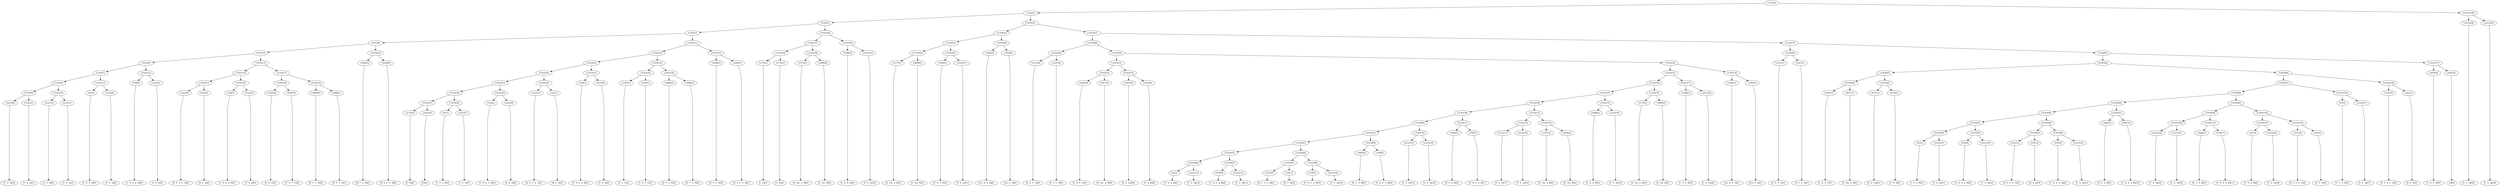digraph sample{
"L2223(0)"->"[C  E  A](0)"
"L2223(1)"->"[C  E  A](1)"
"L5163(9)"->"L2223(0)"
"L5163(9)"->"L2223(1)"
"L2223(2)"->"[C  E  A](2)"
"L2223(3)"->"[C  E  A](3)"
"L5163(10)"->"L2223(2)"
"L5163(10)"->"L2223(3)"
"L5163(8)"->"L5163(9)"
"L5163(8)"->"L5163(10)"
"L81(0)"->"[C  E  A  B](0)"
"L2223(4)"->"[C  E  A](4)"
"L5163(11)"->"L81(0)"
"L5163(11)"->"L2223(4)"
"L5163(7)"->"L5163(8)"
"L5163(7)"->"L5163(11)"
"L439(0)"->"[C  D  E  A  B](0)"
"L2223(5)"->"[C  E  A](5)"
"L5163(12)"->"L439(0)"
"L5163(12)"->"L2223(5)"
"L5163(6)"->"L5163(7)"
"L5163(6)"->"L5163(12)"
"L2232(0)"->"[D  E  F  G  A](0)"
"L241(0)"->"[D  F  A](0)"
"L5163(15)"->"L2232(0)"
"L5163(15)"->"L241(0)"
"L439(1)"->"[C  D  E  A  B](1)"
"L2223(6)"->"[C  E  A](6)"
"L5163(16)"->"L439(1)"
"L5163(16)"->"L2223(6)"
"L5163(14)"->"L5163(15)"
"L5163(14)"->"L5163(16)"
"L3305(0)"->"[C  E  G](0)"
"L4245(0)"->"[C  E  F  G](0)"
"L5163(18)"->"L3305(0)"
"L5163(18)"->"L4245(0)"
"L2808(0)"->"[D  F  G  B](0)"
"L2808(1)"->"[D  F  G  B](1)"
"L5163(19)"->"L2808(0)"
"L5163(19)"->"L2808(1)"
"L5163(17)"->"L5163(18)"
"L5163(17)"->"L5163(19)"
"L5163(13)"->"L5163(14)"
"L5163(13)"->"L5163(17)"
"L5163(5)"->"L5163(6)"
"L5163(5)"->"L5163(13)"
"L2808(2)"->"[D  F  G  B](2)"
"L4268(0)"->"[D  E  F  G  B](0)"
"L5163(20)"->"L2808(2)"
"L5163(20)"->"L4268(0)"
"L5163(4)"->"L5163(5)"
"L5163(4)"->"L5163(20)"
"L2710(0)"->"[C  E](0)"
"L3912(0)"->"[E](0)"
"L5163(27)"->"L2710(0)"
"L5163(27)"->"L3912(0)"
"L81(1)"->"[C  E  A  B](1)"
"L2223(7)"->"[C  E  A](7)"
"L5163(28)"->"L81(1)"
"L5163(28)"->"L2223(7)"
"L5163(26)"->"L5163(27)"
"L5163(26)"->"L5163(28)"
"L439(2)"->"[C  D  E  A  B](2)"
"L2223(8)"->"[C  E  A](8)"
"L5163(29)"->"L439(2)"
"L5163(29)"->"L2223(8)"
"L5163(25)"->"L5163(26)"
"L5163(25)"->"L5163(29)"
"L2232(1)"->"[D  E  F  G  A](1)"
"L241(1)"->"[D  F  A](1)"
"L5163(30)"->"L2232(1)"
"L5163(30)"->"L241(1)"
"L5163(24)"->"L5163(25)"
"L5163(24)"->"L5163(30)"
"L439(3)"->"[C  D  E  A  B](3)"
"L2223(9)"->"[C  E  A](9)"
"L5163(31)"->"L439(3)"
"L5163(31)"->"L2223(9)"
"L5163(23)"->"L5163(24)"
"L5163(23)"->"L5163(31)"
"L3305(1)"->"[C  E  G](1)"
"L4245(1)"->"[C  E  F  G](1)"
"L5163(33)"->"L3305(1)"
"L5163(33)"->"L4245(1)"
"L2808(3)"->"[D  F  G  B](3)"
"L2808(4)"->"[D  F  G  B](4)"
"L5163(34)"->"L2808(3)"
"L5163(34)"->"L2808(4)"
"L5163(32)"->"L5163(33)"
"L5163(32)"->"L5163(34)"
"L5163(22)"->"L5163(23)"
"L5163(22)"->"L5163(32)"
"L2808(5)"->"[D  F  G  B](5)"
"L4268(1)"->"[D  E  F  G  B](1)"
"L5163(35)"->"L2808(5)"
"L5163(35)"->"L4268(1)"
"L5163(21)"->"L5163(22)"
"L5163(21)"->"L5163(35)"
"L5163(3)"->"L5163(4)"
"L5163(3)"->"L5163(21)"
"L2710(1)"->"[C  E](1)"
"L2710(2)"->"[C  E](2)"
"L5163(38)"->"L2710(1)"
"L5163(38)"->"L2710(2)"
"L1575(0)"->"[E  Gis  A  B](0)"
"L4699(0)"->"[E  Gis  B](0)"
"L5163(39)"->"L1575(0)"
"L5163(39)"->"L4699(0)"
"L5163(37)"->"L5163(38)"
"L5163(37)"->"L5163(39)"
"L1066(0)"->"[C  D  A  B](0)"
"L2223(10)"->"[C  E  A](10)"
"L5163(40)"->"L1066(0)"
"L5163(40)"->"L2223(10)"
"L5163(36)"->"L5163(37)"
"L5163(36)"->"L5163(40)"
"L5163(2)"->"L5163(3)"
"L5163(2)"->"L5163(36)"
"L1575(1)"->"[E  Gis  A  B](1)"
"L4699(1)"->"[E  Gis  B](1)"
"L5163(44)"->"L1575(1)"
"L5163(44)"->"L4699(1)"
"L1066(1)"->"[C  D  A  B](1)"
"L2223(11)"->"[C  E  A](11)"
"L5163(45)"->"L1066(1)"
"L5163(45)"->"L2223(11)"
"L5163(43)"->"L5163(44)"
"L5163(43)"->"L5163(45)"
"L2482(0)"->"[Cis  D  E  A](0)"
"L3459(0)"->"[Cis  E  A](0)"
"L5163(46)"->"L2482(0)"
"L5163(46)"->"L3459(0)"
"L5163(42)"->"L5163(43)"
"L5163(42)"->"L5163(46)"
"L2115(0)"->"[D  E  F  G](0)"
"L3247(0)"->"[E  F  G  A](0)"
"L5163(49)"->"L2115(0)"
"L5163(49)"->"L3247(0)"
"L4045(0)"->"[C  D  E  F](0)"
"L4071(0)"->"[D  Dis  A  B](0)"
"L5163(52)"->"L4045(0)"
"L5163(52)"->"L4071(0)"
"L4251(0)"->"[D  E  Gis](0)"
"L2916(0)"->"[C  E  B](0)"
"L5163(53)"->"L4251(0)"
"L5163(53)"->"L2916(0)"
"L5163(51)"->"L5163(52)"
"L5163(51)"->"L5163(53)"
"L81(2)"->"[C  E  A  B](2)"
"L2223(12)"->"[C  E  A](12)"
"L5163(64)"->"L81(2)"
"L5163(64)"->"L2223(12)"
"L439(4)"->"[C  D  E  A  B](4)"
"L2223(13)"->"[C  E  A](13)"
"L5163(65)"->"L439(4)"
"L5163(65)"->"L2223(13)"
"L5163(63)"->"L5163(64)"
"L5163(63)"->"L5163(65)"
"L2232(2)"->"[D  E  F  G  A](2)"
"L241(2)"->"[D  F  A](2)"
"L5163(67)"->"L2232(2)"
"L5163(67)"->"L241(2)"
"L439(5)"->"[C  D  E  A  B](5)"
"L2223(14)"->"[C  E  A](14)"
"L5163(68)"->"L439(5)"
"L5163(68)"->"L2223(14)"
"L5163(66)"->"L5163(67)"
"L5163(66)"->"L5163(68)"
"L5163(62)"->"L5163(63)"
"L5163(62)"->"L5163(66)"
"L3682(0)"->"[D  E  A  B](0)"
"L439(6)"->"[C  D  E  A  B](6)"
"L5163(69)"->"L3682(0)"
"L5163(69)"->"L439(6)"
"L5163(61)"->"L5163(62)"
"L5163(61)"->"L5163(69)"
"L2223(15)"->"[C  E  A](15)"
"L2223(16)"->"[C  E  A](16)"
"L5163(70)"->"L2223(15)"
"L5163(70)"->"L2223(16)"
"L5163(60)"->"L5163(61)"
"L5163(60)"->"L5163(70)"
"L3682(1)"->"[D  E  A  B](1)"
"L439(7)"->"[C  D  E  A  B](7)"
"L5163(71)"->"L3682(1)"
"L5163(71)"->"L439(7)"
"L5163(59)"->"L5163(60)"
"L5163(59)"->"L5163(71)"
"L2223(17)"->"[C  E  A](17)"
"L2223(18)"->"[C  E  A](18)"
"L5163(73)"->"L2223(17)"
"L5163(73)"->"L2223(18)"
"L1575(2)"->"[E  Gis  A  B](2)"
"L4699(2)"->"[E  Gis  B](2)"
"L5163(74)"->"L1575(2)"
"L5163(74)"->"L4699(2)"
"L5163(72)"->"L5163(73)"
"L5163(72)"->"L5163(74)"
"L5163(58)"->"L5163(59)"
"L5163(58)"->"L5163(72)"
"L1066(2)"->"[C  D  A  B](2)"
"L2223(19)"->"[C  E  A](19)"
"L5163(75)"->"L1066(2)"
"L5163(75)"->"L2223(19)"
"L5163(57)"->"L5163(58)"
"L5163(57)"->"L5163(75)"
"L1575(3)"->"[E  Gis  A  B](3)"
"L4699(3)"->"[E  Gis  B](3)"
"L5163(76)"->"L1575(3)"
"L5163(76)"->"L4699(3)"
"L5163(56)"->"L5163(57)"
"L5163(56)"->"L5163(76)"
"L1066(3)"->"[C  D  A  B](3)"
"L2223(20)"->"[C  E  A](20)"
"L5163(77)"->"L1066(3)"
"L5163(77)"->"L2223(20)"
"L5163(55)"->"L5163(56)"
"L5163(55)"->"L5163(77)"
"L2482(1)"->"[Cis  D  E  A](1)"
"L3459(1)"->"[Cis  E  A](1)"
"L5163(78)"->"L2482(1)"
"L5163(78)"->"L3459(1)"
"L5163(54)"->"L5163(55)"
"L5163(54)"->"L5163(78)"
"L5163(50)"->"L5163(51)"
"L5163(50)"->"L5163(54)"
"L5163(48)"->"L5163(49)"
"L5163(48)"->"L5163(50)"
"L2115(1)"->"[D  E  F  G](1)"
"L3247(1)"->"[E  F  G  A](1)"
"L5163(80)"->"L2115(1)"
"L5163(80)"->"L3247(1)"
"L4045(1)"->"[C  D  E  F](1)"
"L4071(1)"->"[D  Dis  A  B](1)"
"L5163(84)"->"L4045(1)"
"L5163(84)"->"L4071(1)"
"L4251(1)"->"[D  E  Gis](1)"
"L2916(1)"->"[C  E  B](1)"
"L5163(85)"->"L4251(1)"
"L5163(85)"->"L2916(1)"
"L5163(83)"->"L5163(84)"
"L5163(83)"->"L5163(85)"
"L81(3)"->"[C  E  A  B](3)"
"L2223(21)"->"[C  E  A](21)"
"L5163(92)"->"L81(3)"
"L5163(92)"->"L2223(21)"
"L439(8)"->"[C  D  E  A  B](8)"
"L2223(22)"->"[C  E  A](22)"
"L5163(93)"->"L439(8)"
"L5163(93)"->"L2223(22)"
"L5163(91)"->"L5163(92)"
"L5163(91)"->"L5163(93)"
"L2232(3)"->"[D  E  F  G  A](3)"
"L241(3)"->"[D  F  A](3)"
"L5163(95)"->"L2232(3)"
"L5163(95)"->"L241(3)"
"L439(9)"->"[C  D  E  A  B](9)"
"L2223(23)"->"[C  E  A](23)"
"L5163(96)"->"L439(9)"
"L5163(96)"->"L2223(23)"
"L5163(94)"->"L5163(95)"
"L5163(94)"->"L5163(96)"
"L5163(90)"->"L5163(91)"
"L5163(90)"->"L5163(94)"
"L3682(2)"->"[D  E  A  B](2)"
"L439(10)"->"[C  D  E  A  B](10)"
"L5163(97)"->"L3682(2)"
"L5163(97)"->"L439(10)"
"L5163(89)"->"L5163(90)"
"L5163(89)"->"L5163(97)"
"L2223(24)"->"[C  E  A](24)"
"L2223(25)"->"[C  E  A](25)"
"L5163(100)"->"L2223(24)"
"L5163(100)"->"L2223(25)"
"L3682(3)"->"[D  E  A  B](3)"
"L439(11)"->"[C  D  E  A  B](11)"
"L5163(101)"->"L3682(3)"
"L5163(101)"->"L439(11)"
"L5163(99)"->"L5163(100)"
"L5163(99)"->"L5163(101)"
"L81(4)"->"[C  E  A  B](4)"
"L2223(26)"->"[C  E  A](26)"
"L5163(103)"->"L81(4)"
"L5163(103)"->"L2223(26)"
"L2232(4)"->"[D  E  F  G  A](4)"
"L241(4)"->"[D  F  A](4)"
"L5163(104)"->"L2232(4)"
"L5163(104)"->"L241(4)"
"L5163(102)"->"L5163(103)"
"L5163(102)"->"L5163(104)"
"L5163(98)"->"L5163(99)"
"L5163(98)"->"L5163(102)"
"L5163(88)"->"L5163(89)"
"L5163(88)"->"L5163(98)"
"L81(5)"->"[C  E  A  B](5)"
"L2223(27)"->"[C  E  A](27)"
"L5163(105)"->"L81(5)"
"L5163(105)"->"L2223(27)"
"L5163(87)"->"L5163(88)"
"L5163(87)"->"L5163(105)"
"L2232(5)"->"[D  E  F  G  A](5)"
"L241(5)"->"[D  F  A](5)"
"L5163(106)"->"L2232(5)"
"L5163(106)"->"L241(5)"
"L5163(86)"->"L5163(87)"
"L5163(86)"->"L5163(106)"
"L5163(82)"->"L5163(83)"
"L5163(82)"->"L5163(86)"
"L5070(0)"->"[C  D  E  B](0)"
"L4407(0)"->"[A](0)"
"L5163(107)"->"L5070(0)"
"L5163(107)"->"L4407(0)"
"L5163(81)"->"L5163(82)"
"L5163(81)"->"L5163(107)"
"L5163(79)"->"L5163(80)"
"L5163(79)"->"L5163(81)"
"L5163(47)"->"L5163(48)"
"L5163(47)"->"L5163(79)"
"L5163(41)"->"L5163(42)"
"L5163(41)"->"L5163(47)"
"L5163(1)"->"L5163(2)"
"L5163(1)"->"L5163(41)"
"L2223(28)"->"[C  E  A](28)"
"L2223(29)"->"[C  E  A](29)"
"L5163(108)"->"L2223(28)"
"L5163(108)"->"L2223(29)"
"L5163(0)"->"L5163(1)"
"L5163(0)"->"L5163(108)"
{rank = min; "L5163(0)"}
{rank = same; "L5163(1)"; "L5163(108)";}
{rank = same; "L5163(2)"; "L5163(41)"; "L2223(28)"; "L2223(29)";}
{rank = same; "L5163(3)"; "L5163(36)"; "L5163(42)"; "L5163(47)";}
{rank = same; "L5163(4)"; "L5163(21)"; "L5163(37)"; "L5163(40)"; "L5163(43)"; "L5163(46)"; "L5163(48)"; "L5163(79)";}
{rank = same; "L5163(5)"; "L5163(20)"; "L5163(22)"; "L5163(35)"; "L5163(38)"; "L5163(39)"; "L1066(0)"; "L2223(10)"; "L5163(44)"; "L5163(45)"; "L2482(0)"; "L3459(0)"; "L5163(49)"; "L5163(50)"; "L5163(80)"; "L5163(81)";}
{rank = same; "L5163(6)"; "L5163(13)"; "L2808(2)"; "L4268(0)"; "L5163(23)"; "L5163(32)"; "L2808(5)"; "L4268(1)"; "L2710(1)"; "L2710(2)"; "L1575(0)"; "L4699(0)"; "L1575(1)"; "L4699(1)"; "L1066(1)"; "L2223(11)"; "L2115(0)"; "L3247(0)"; "L5163(51)"; "L5163(54)"; "L2115(1)"; "L3247(1)"; "L5163(82)"; "L5163(107)";}
{rank = same; "L5163(7)"; "L5163(12)"; "L5163(14)"; "L5163(17)"; "L5163(24)"; "L5163(31)"; "L5163(33)"; "L5163(34)"; "L5163(52)"; "L5163(53)"; "L5163(55)"; "L5163(78)"; "L5163(83)"; "L5163(86)"; "L5070(0)"; "L4407(0)";}
{rank = same; "L5163(8)"; "L5163(11)"; "L439(0)"; "L2223(5)"; "L5163(15)"; "L5163(16)"; "L5163(18)"; "L5163(19)"; "L5163(25)"; "L5163(30)"; "L439(3)"; "L2223(9)"; "L3305(1)"; "L4245(1)"; "L2808(3)"; "L2808(4)"; "L4045(0)"; "L4071(0)"; "L4251(0)"; "L2916(0)"; "L5163(56)"; "L5163(77)"; "L2482(1)"; "L3459(1)"; "L5163(84)"; "L5163(85)"; "L5163(87)"; "L5163(106)";}
{rank = same; "L5163(9)"; "L5163(10)"; "L81(0)"; "L2223(4)"; "L2232(0)"; "L241(0)"; "L439(1)"; "L2223(6)"; "L3305(0)"; "L4245(0)"; "L2808(0)"; "L2808(1)"; "L5163(26)"; "L5163(29)"; "L2232(1)"; "L241(1)"; "L5163(57)"; "L5163(76)"; "L1066(3)"; "L2223(20)"; "L4045(1)"; "L4071(1)"; "L4251(1)"; "L2916(1)"; "L5163(88)"; "L5163(105)"; "L2232(5)"; "L241(5)";}
{rank = same; "L2223(0)"; "L2223(1)"; "L2223(2)"; "L2223(3)"; "L5163(27)"; "L5163(28)"; "L439(2)"; "L2223(8)"; "L5163(58)"; "L5163(75)"; "L1575(3)"; "L4699(3)"; "L5163(89)"; "L5163(98)"; "L81(5)"; "L2223(27)";}
{rank = same; "L2710(0)"; "L3912(0)"; "L81(1)"; "L2223(7)"; "L5163(59)"; "L5163(72)"; "L1066(2)"; "L2223(19)"; "L5163(90)"; "L5163(97)"; "L5163(99)"; "L5163(102)";}
{rank = same; "L5163(60)"; "L5163(71)"; "L5163(73)"; "L5163(74)"; "L5163(91)"; "L5163(94)"; "L3682(2)"; "L439(10)"; "L5163(100)"; "L5163(101)"; "L5163(103)"; "L5163(104)";}
{rank = same; "L5163(61)"; "L5163(70)"; "L3682(1)"; "L439(7)"; "L2223(17)"; "L2223(18)"; "L1575(2)"; "L4699(2)"; "L5163(92)"; "L5163(93)"; "L5163(95)"; "L5163(96)"; "L2223(24)"; "L2223(25)"; "L3682(3)"; "L439(11)"; "L81(4)"; "L2223(26)"; "L2232(4)"; "L241(4)";}
{rank = same; "L5163(62)"; "L5163(69)"; "L2223(15)"; "L2223(16)"; "L81(3)"; "L2223(21)"; "L439(8)"; "L2223(22)"; "L2232(3)"; "L241(3)"; "L439(9)"; "L2223(23)";}
{rank = same; "L5163(63)"; "L5163(66)"; "L3682(0)"; "L439(6)";}
{rank = same; "L5163(64)"; "L5163(65)"; "L5163(67)"; "L5163(68)";}
{rank = same; "L81(2)"; "L2223(12)"; "L439(4)"; "L2223(13)"; "L2232(2)"; "L241(2)"; "L439(5)"; "L2223(14)";}
{rank = max; "[A](0)"; "[C  D  A  B](0)"; "[C  D  A  B](1)"; "[C  D  A  B](2)"; "[C  D  A  B](3)"; "[C  D  E  A  B](0)"; "[C  D  E  A  B](1)"; "[C  D  E  A  B](10)"; "[C  D  E  A  B](11)"; "[C  D  E  A  B](2)"; "[C  D  E  A  B](3)"; "[C  D  E  A  B](4)"; "[C  D  E  A  B](5)"; "[C  D  E  A  B](6)"; "[C  D  E  A  B](7)"; "[C  D  E  A  B](8)"; "[C  D  E  A  B](9)"; "[C  D  E  B](0)"; "[C  D  E  F](0)"; "[C  D  E  F](1)"; "[C  E  A  B](0)"; "[C  E  A  B](1)"; "[C  E  A  B](2)"; "[C  E  A  B](3)"; "[C  E  A  B](4)"; "[C  E  A  B](5)"; "[C  E  A](0)"; "[C  E  A](1)"; "[C  E  A](10)"; "[C  E  A](11)"; "[C  E  A](12)"; "[C  E  A](13)"; "[C  E  A](14)"; "[C  E  A](15)"; "[C  E  A](16)"; "[C  E  A](17)"; "[C  E  A](18)"; "[C  E  A](19)"; "[C  E  A](2)"; "[C  E  A](20)"; "[C  E  A](21)"; "[C  E  A](22)"; "[C  E  A](23)"; "[C  E  A](24)"; "[C  E  A](25)"; "[C  E  A](26)"; "[C  E  A](27)"; "[C  E  A](28)"; "[C  E  A](29)"; "[C  E  A](3)"; "[C  E  A](4)"; "[C  E  A](5)"; "[C  E  A](6)"; "[C  E  A](7)"; "[C  E  A](8)"; "[C  E  A](9)"; "[C  E  B](0)"; "[C  E  B](1)"; "[C  E  F  G](0)"; "[C  E  F  G](1)"; "[C  E  G](0)"; "[C  E  G](1)"; "[C  E](0)"; "[C  E](1)"; "[C  E](2)"; "[Cis  D  E  A](0)"; "[Cis  D  E  A](1)"; "[Cis  E  A](0)"; "[Cis  E  A](1)"; "[D  Dis  A  B](0)"; "[D  Dis  A  B](1)"; "[D  E  A  B](0)"; "[D  E  A  B](1)"; "[D  E  A  B](2)"; "[D  E  A  B](3)"; "[D  E  F  G  A](0)"; "[D  E  F  G  A](1)"; "[D  E  F  G  A](2)"; "[D  E  F  G  A](3)"; "[D  E  F  G  A](4)"; "[D  E  F  G  A](5)"; "[D  E  F  G  B](0)"; "[D  E  F  G  B](1)"; "[D  E  F  G](0)"; "[D  E  F  G](1)"; "[D  E  Gis](0)"; "[D  E  Gis](1)"; "[D  F  A](0)"; "[D  F  A](1)"; "[D  F  A](2)"; "[D  F  A](3)"; "[D  F  A](4)"; "[D  F  A](5)"; "[D  F  G  B](0)"; "[D  F  G  B](1)"; "[D  F  G  B](2)"; "[D  F  G  B](3)"; "[D  F  G  B](4)"; "[D  F  G  B](5)"; "[E  F  G  A](0)"; "[E  F  G  A](1)"; "[E  Gis  A  B](0)"; "[E  Gis  A  B](1)"; "[E  Gis  A  B](2)"; "[E  Gis  A  B](3)"; "[E  Gis  B](0)"; "[E  Gis  B](1)"; "[E  Gis  B](2)"; "[E  Gis  B](3)"; "[E](0)";}
}